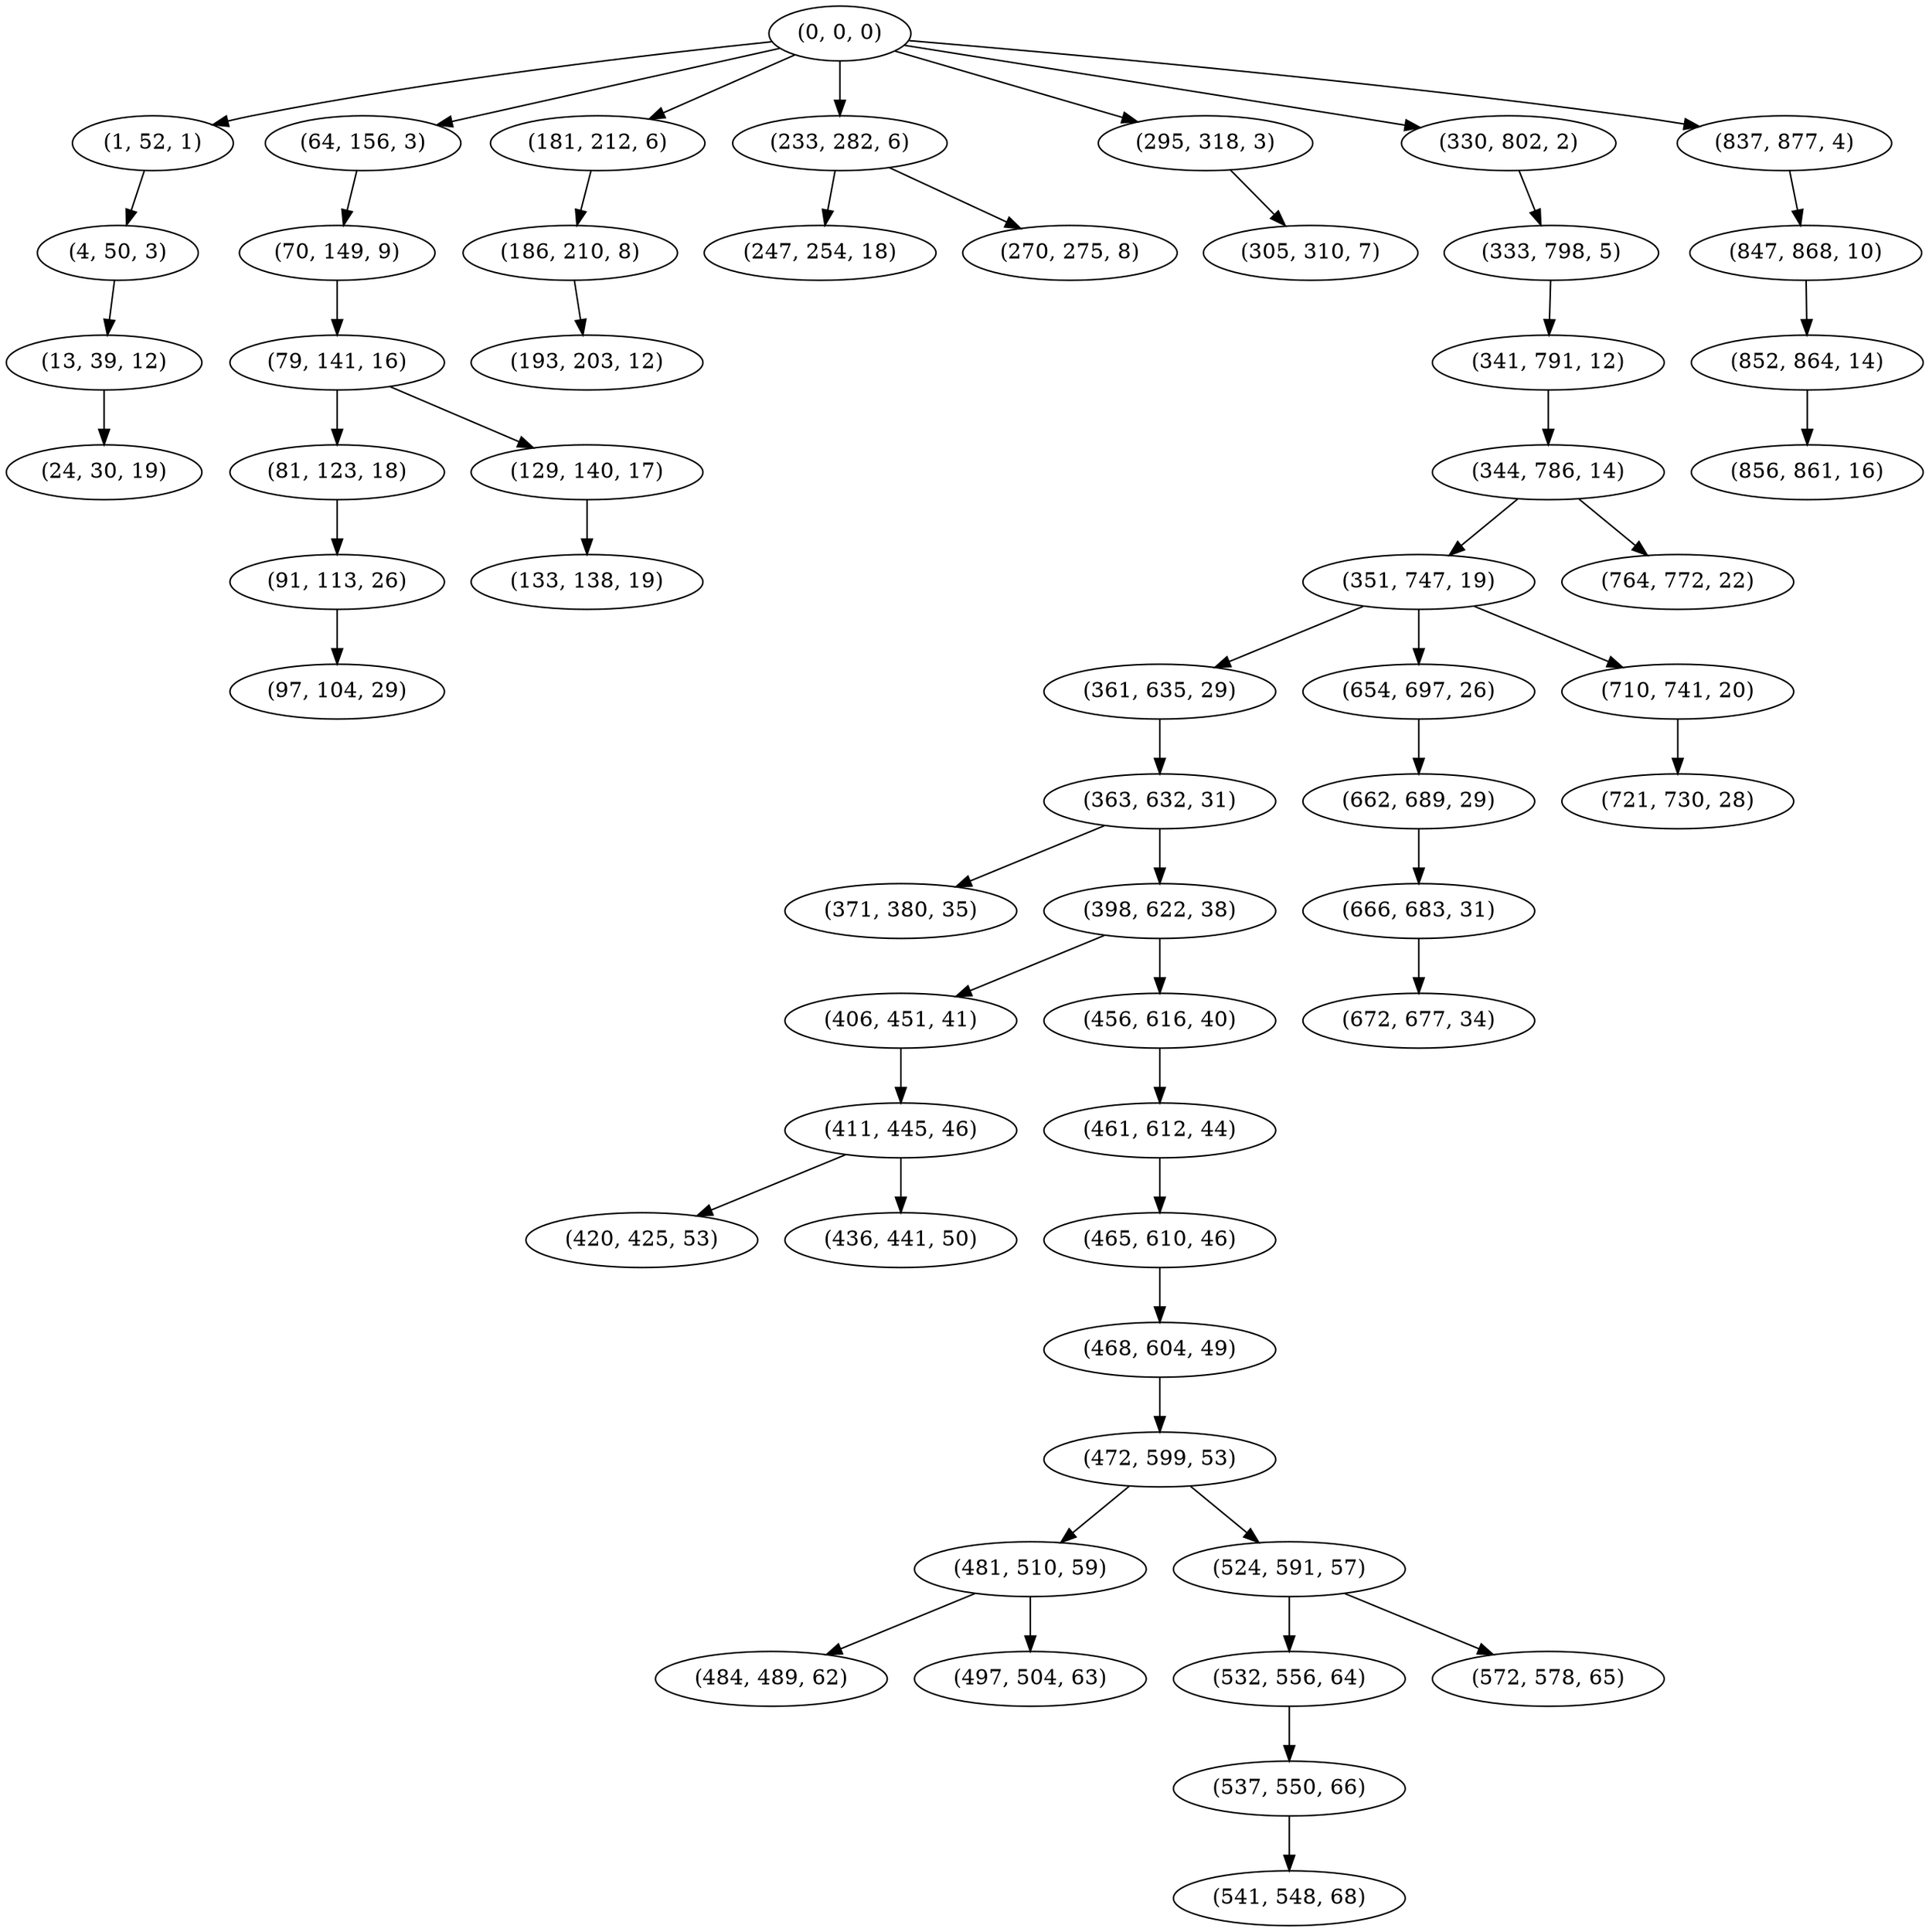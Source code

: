 digraph tree {
    "(0, 0, 0)";
    "(1, 52, 1)";
    "(4, 50, 3)";
    "(13, 39, 12)";
    "(24, 30, 19)";
    "(64, 156, 3)";
    "(70, 149, 9)";
    "(79, 141, 16)";
    "(81, 123, 18)";
    "(91, 113, 26)";
    "(97, 104, 29)";
    "(129, 140, 17)";
    "(133, 138, 19)";
    "(181, 212, 6)";
    "(186, 210, 8)";
    "(193, 203, 12)";
    "(233, 282, 6)";
    "(247, 254, 18)";
    "(270, 275, 8)";
    "(295, 318, 3)";
    "(305, 310, 7)";
    "(330, 802, 2)";
    "(333, 798, 5)";
    "(341, 791, 12)";
    "(344, 786, 14)";
    "(351, 747, 19)";
    "(361, 635, 29)";
    "(363, 632, 31)";
    "(371, 380, 35)";
    "(398, 622, 38)";
    "(406, 451, 41)";
    "(411, 445, 46)";
    "(420, 425, 53)";
    "(436, 441, 50)";
    "(456, 616, 40)";
    "(461, 612, 44)";
    "(465, 610, 46)";
    "(468, 604, 49)";
    "(472, 599, 53)";
    "(481, 510, 59)";
    "(484, 489, 62)";
    "(497, 504, 63)";
    "(524, 591, 57)";
    "(532, 556, 64)";
    "(537, 550, 66)";
    "(541, 548, 68)";
    "(572, 578, 65)";
    "(654, 697, 26)";
    "(662, 689, 29)";
    "(666, 683, 31)";
    "(672, 677, 34)";
    "(710, 741, 20)";
    "(721, 730, 28)";
    "(764, 772, 22)";
    "(837, 877, 4)";
    "(847, 868, 10)";
    "(852, 864, 14)";
    "(856, 861, 16)";
    "(0, 0, 0)" -> "(1, 52, 1)";
    "(0, 0, 0)" -> "(64, 156, 3)";
    "(0, 0, 0)" -> "(181, 212, 6)";
    "(0, 0, 0)" -> "(233, 282, 6)";
    "(0, 0, 0)" -> "(295, 318, 3)";
    "(0, 0, 0)" -> "(330, 802, 2)";
    "(0, 0, 0)" -> "(837, 877, 4)";
    "(1, 52, 1)" -> "(4, 50, 3)";
    "(4, 50, 3)" -> "(13, 39, 12)";
    "(13, 39, 12)" -> "(24, 30, 19)";
    "(64, 156, 3)" -> "(70, 149, 9)";
    "(70, 149, 9)" -> "(79, 141, 16)";
    "(79, 141, 16)" -> "(81, 123, 18)";
    "(79, 141, 16)" -> "(129, 140, 17)";
    "(81, 123, 18)" -> "(91, 113, 26)";
    "(91, 113, 26)" -> "(97, 104, 29)";
    "(129, 140, 17)" -> "(133, 138, 19)";
    "(181, 212, 6)" -> "(186, 210, 8)";
    "(186, 210, 8)" -> "(193, 203, 12)";
    "(233, 282, 6)" -> "(247, 254, 18)";
    "(233, 282, 6)" -> "(270, 275, 8)";
    "(295, 318, 3)" -> "(305, 310, 7)";
    "(330, 802, 2)" -> "(333, 798, 5)";
    "(333, 798, 5)" -> "(341, 791, 12)";
    "(341, 791, 12)" -> "(344, 786, 14)";
    "(344, 786, 14)" -> "(351, 747, 19)";
    "(344, 786, 14)" -> "(764, 772, 22)";
    "(351, 747, 19)" -> "(361, 635, 29)";
    "(351, 747, 19)" -> "(654, 697, 26)";
    "(351, 747, 19)" -> "(710, 741, 20)";
    "(361, 635, 29)" -> "(363, 632, 31)";
    "(363, 632, 31)" -> "(371, 380, 35)";
    "(363, 632, 31)" -> "(398, 622, 38)";
    "(398, 622, 38)" -> "(406, 451, 41)";
    "(398, 622, 38)" -> "(456, 616, 40)";
    "(406, 451, 41)" -> "(411, 445, 46)";
    "(411, 445, 46)" -> "(420, 425, 53)";
    "(411, 445, 46)" -> "(436, 441, 50)";
    "(456, 616, 40)" -> "(461, 612, 44)";
    "(461, 612, 44)" -> "(465, 610, 46)";
    "(465, 610, 46)" -> "(468, 604, 49)";
    "(468, 604, 49)" -> "(472, 599, 53)";
    "(472, 599, 53)" -> "(481, 510, 59)";
    "(472, 599, 53)" -> "(524, 591, 57)";
    "(481, 510, 59)" -> "(484, 489, 62)";
    "(481, 510, 59)" -> "(497, 504, 63)";
    "(524, 591, 57)" -> "(532, 556, 64)";
    "(524, 591, 57)" -> "(572, 578, 65)";
    "(532, 556, 64)" -> "(537, 550, 66)";
    "(537, 550, 66)" -> "(541, 548, 68)";
    "(654, 697, 26)" -> "(662, 689, 29)";
    "(662, 689, 29)" -> "(666, 683, 31)";
    "(666, 683, 31)" -> "(672, 677, 34)";
    "(710, 741, 20)" -> "(721, 730, 28)";
    "(837, 877, 4)" -> "(847, 868, 10)";
    "(847, 868, 10)" -> "(852, 864, 14)";
    "(852, 864, 14)" -> "(856, 861, 16)";
}
